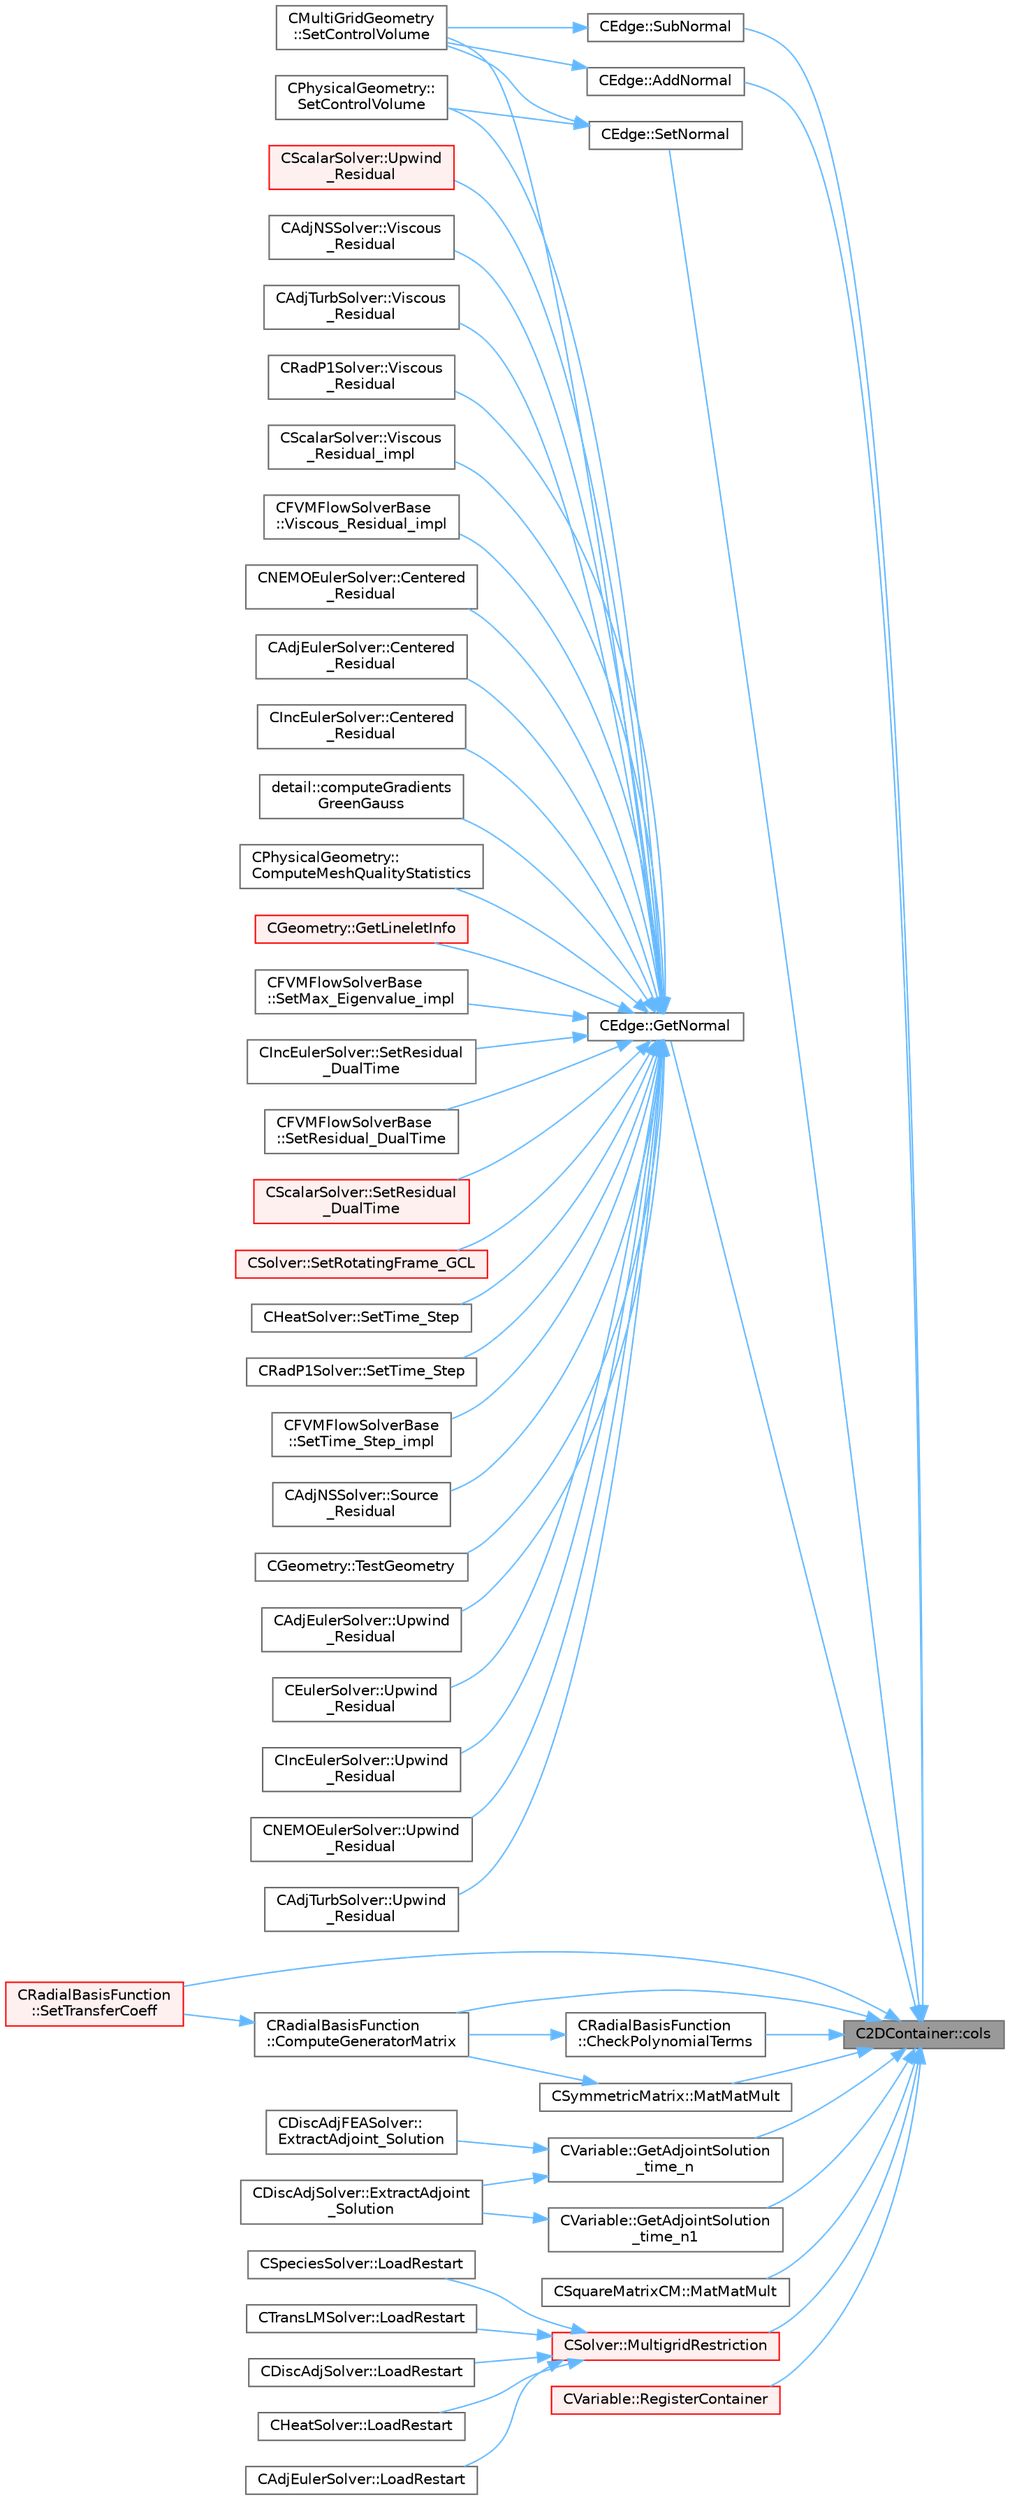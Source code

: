 digraph "C2DContainer::cols"
{
 // LATEX_PDF_SIZE
  bgcolor="transparent";
  edge [fontname=Helvetica,fontsize=10,labelfontname=Helvetica,labelfontsize=10];
  node [fontname=Helvetica,fontsize=10,shape=box,height=0.2,width=0.4];
  rankdir="RL";
  Node1 [id="Node000001",label="C2DContainer::cols",height=0.2,width=0.4,color="gray40", fillcolor="grey60", style="filled", fontcolor="black",tooltip=" "];
  Node1 -> Node2 [id="edge1_Node000001_Node000002",dir="back",color="steelblue1",style="solid",tooltip=" "];
  Node2 [id="Node000002",label="CEdge::AddNormal",height=0.2,width=0.4,color="grey40", fillcolor="white", style="filled",URL="$classCEdge.html#a28f124bbd97d3e0c97e213958830b165",tooltip="Add a vector to the normal vector of an edge."];
  Node2 -> Node3 [id="edge2_Node000002_Node000003",dir="back",color="steelblue1",style="solid",tooltip=" "];
  Node3 [id="Node000003",label="CMultiGridGeometry\l::SetControlVolume",height=0.2,width=0.4,color="grey40", fillcolor="white", style="filled",URL="$classCMultiGridGeometry.html#aa516893fc83e18269921b555a5e7da0c",tooltip="Set the edge structure of the agglomerated control volume."];
  Node1 -> Node4 [id="edge3_Node000001_Node000004",dir="back",color="steelblue1",style="solid",tooltip=" "];
  Node4 [id="Node000004",label="CRadialBasisFunction\l::CheckPolynomialTerms",height=0.2,width=0.4,color="grey40", fillcolor="white", style="filled",URL="$classCRadialBasisFunction.html#acb85b2dcb15592710a123cd6cc3b6318",tooltip="If the polynomial term is included in the interpolation, and the points lie on a plane,..."];
  Node4 -> Node5 [id="edge4_Node000004_Node000005",dir="back",color="steelblue1",style="solid",tooltip=" "];
  Node5 [id="Node000005",label="CRadialBasisFunction\l::ComputeGeneratorMatrix",height=0.2,width=0.4,color="grey40", fillcolor="white", style="filled",URL="$classCRadialBasisFunction.html#a2af4b57e0f1738a776fdcdcf1be79bf9",tooltip="Compute the RBF \"generator\" matrix with or without polynomial terms."];
  Node5 -> Node6 [id="edge5_Node000005_Node000006",dir="back",color="steelblue1",style="solid",tooltip=" "];
  Node6 [id="Node000006",label="CRadialBasisFunction\l::SetTransferCoeff",height=0.2,width=0.4,color="red", fillcolor="#FFF0F0", style="filled",URL="$classCRadialBasisFunction.html#a844247f08e8b5e91bbe6e08dd3830fea",tooltip="Set up transfer matrix defining relation between two meshes."];
  Node1 -> Node5 [id="edge6_Node000001_Node000005",dir="back",color="steelblue1",style="solid",tooltip=" "];
  Node1 -> Node8 [id="edge7_Node000001_Node000008",dir="back",color="steelblue1",style="solid",tooltip=" "];
  Node8 [id="Node000008",label="CVariable::GetAdjointSolution\l_time_n",height=0.2,width=0.4,color="grey40", fillcolor="white", style="filled",URL="$classCVariable.html#a8888a5b67d3f1d4320ec5d90c1a7b9db",tooltip=" "];
  Node8 -> Node9 [id="edge8_Node000008_Node000009",dir="back",color="steelblue1",style="solid",tooltip=" "];
  Node9 [id="Node000009",label="CDiscAdjFEASolver::\lExtractAdjoint_Solution",height=0.2,width=0.4,color="grey40", fillcolor="white", style="filled",URL="$classCDiscAdjFEASolver.html#a04c82d7de659c5882a0898bd4e73cdc2",tooltip="Sets the adjoint values of the input variables of the flow (+turb.) iteration after tape has been eva..."];
  Node8 -> Node10 [id="edge9_Node000008_Node000010",dir="back",color="steelblue1",style="solid",tooltip=" "];
  Node10 [id="Node000010",label="CDiscAdjSolver::ExtractAdjoint\l_Solution",height=0.2,width=0.4,color="grey40", fillcolor="white", style="filled",URL="$classCDiscAdjSolver.html#a197e13969a8007038486acaabc5902c8",tooltip="Sets the adjoint values of the input variables of the flow (+turb.) iteration after tape has been eva..."];
  Node1 -> Node11 [id="edge10_Node000001_Node000011",dir="back",color="steelblue1",style="solid",tooltip=" "];
  Node11 [id="Node000011",label="CVariable::GetAdjointSolution\l_time_n1",height=0.2,width=0.4,color="grey40", fillcolor="white", style="filled",URL="$classCVariable.html#a877dd26d6022099f794dd2db1bd8eb7c",tooltip=" "];
  Node11 -> Node10 [id="edge11_Node000011_Node000010",dir="back",color="steelblue1",style="solid",tooltip=" "];
  Node1 -> Node12 [id="edge12_Node000001_Node000012",dir="back",color="steelblue1",style="solid",tooltip=" "];
  Node12 [id="Node000012",label="CEdge::GetNormal",height=0.2,width=0.4,color="grey40", fillcolor="white", style="filled",URL="$classCEdge.html#a4ace970590e47bd39ea5780c3e0e2037",tooltip="Copy the the normal vector of a face."];
  Node12 -> Node13 [id="edge13_Node000012_Node000013",dir="back",color="steelblue1",style="solid",tooltip=" "];
  Node13 [id="Node000013",label="CNEMOEulerSolver::Centered\l_Residual",height=0.2,width=0.4,color="grey40", fillcolor="white", style="filled",URL="$classCNEMOEulerSolver.html#a7765314bdcc7440ec4b1826ab6cf16f3",tooltip="Compute the spatial integration using a centered scheme."];
  Node12 -> Node14 [id="edge14_Node000012_Node000014",dir="back",color="steelblue1",style="solid",tooltip=" "];
  Node14 [id="Node000014",label="CAdjEulerSolver::Centered\l_Residual",height=0.2,width=0.4,color="grey40", fillcolor="white", style="filled",URL="$classCAdjEulerSolver.html#a30bdc57d4bd18b22b3f07772f5ea8a99",tooltip="Compute the spatial integration using a centered scheme for the adjoint equations."];
  Node12 -> Node15 [id="edge15_Node000012_Node000015",dir="back",color="steelblue1",style="solid",tooltip=" "];
  Node15 [id="Node000015",label="CIncEulerSolver::Centered\l_Residual",height=0.2,width=0.4,color="grey40", fillcolor="white", style="filled",URL="$classCIncEulerSolver.html#a80e45f4af7302e9334c8663f9e3ae88b",tooltip="Compute the spatial integration using a centered scheme."];
  Node12 -> Node16 [id="edge16_Node000012_Node000016",dir="back",color="steelblue1",style="solid",tooltip=" "];
  Node16 [id="Node000016",label="detail::computeGradients\lGreenGauss",height=0.2,width=0.4,color="grey40", fillcolor="white", style="filled",URL="$group__FvmAlgos.html#ga031dfb21c1777c986ae93d716ec4568b",tooltip="Compute the gradient of a field using the Green-Gauss theorem."];
  Node12 -> Node17 [id="edge17_Node000012_Node000017",dir="back",color="steelblue1",style="solid",tooltip=" "];
  Node17 [id="Node000017",label="CPhysicalGeometry::\lComputeMeshQualityStatistics",height=0.2,width=0.4,color="grey40", fillcolor="white", style="filled",URL="$classCPhysicalGeometry.html#a7cb41549dc077f561b34e1595847a3c0",tooltip="Compute 3 grid quality metrics: orthogonality angle, dual cell aspect ratio, and dual cell volume rat..."];
  Node12 -> Node18 [id="edge18_Node000012_Node000018",dir="back",color="steelblue1",style="solid",tooltip=" "];
  Node18 [id="Node000018",label="CGeometry::GetLineletInfo",height=0.2,width=0.4,color="red", fillcolor="#FFF0F0", style="filled",URL="$classCGeometry.html#ae1e8531f66b9d9fa0d87eae099130df3",tooltip="Get the linelet definition, this function computes the linelets if that has not been done yet."];
  Node12 -> Node26 [id="edge19_Node000012_Node000026",dir="back",color="steelblue1",style="solid",tooltip=" "];
  Node26 [id="Node000026",label="CPhysicalGeometry::\lSetControlVolume",height=0.2,width=0.4,color="grey40", fillcolor="white", style="filled",URL="$classCPhysicalGeometry.html#a0111aae7c2041c5c58b183bd337cdee6",tooltip="Set the edge structure of the control volume."];
  Node12 -> Node3 [id="edge20_Node000012_Node000003",dir="back",color="steelblue1",style="solid",tooltip=" "];
  Node12 -> Node27 [id="edge21_Node000012_Node000027",dir="back",color="steelblue1",style="solid",tooltip=" "];
  Node27 [id="Node000027",label="CFVMFlowSolverBase\l::SetMax_Eigenvalue_impl",height=0.2,width=0.4,color="grey40", fillcolor="white", style="filled",URL="$classCFVMFlowSolverBase.html#adc3a96a8ca25902058864c18b533192d",tooltip="Compute the max eigenvalue, gemeric implementation."];
  Node12 -> Node28 [id="edge22_Node000012_Node000028",dir="back",color="steelblue1",style="solid",tooltip=" "];
  Node28 [id="Node000028",label="CIncEulerSolver::SetResidual\l_DualTime",height=0.2,width=0.4,color="grey40", fillcolor="white", style="filled",URL="$classCIncEulerSolver.html#a0c0d199f63e6858f295f8fbe800fc3bb",tooltip="Set the total residual adding the term that comes from the Dual Time Strategy."];
  Node12 -> Node29 [id="edge23_Node000012_Node000029",dir="back",color="steelblue1",style="solid",tooltip=" "];
  Node29 [id="Node000029",label="CFVMFlowSolverBase\l::SetResidual_DualTime",height=0.2,width=0.4,color="grey40", fillcolor="white", style="filled",URL="$classCFVMFlowSolverBase.html#afb95cb0aa636a2fbeb30b63314827691",tooltip="Set the total residual adding the term that comes from the Dual Time Strategy."];
  Node12 -> Node30 [id="edge24_Node000012_Node000030",dir="back",color="steelblue1",style="solid",tooltip=" "];
  Node30 [id="Node000030",label="CScalarSolver::SetResidual\l_DualTime",height=0.2,width=0.4,color="red", fillcolor="#FFF0F0", style="filled",URL="$classCScalarSolver.html#a1fe2b75e493aa743e0979110dea34caf",tooltip="Set the total residual adding the term that comes from the Dual Time-Stepping Strategy."];
  Node12 -> Node32 [id="edge25_Node000012_Node000032",dir="back",color="steelblue1",style="solid",tooltip=" "];
  Node32 [id="Node000032",label="CSolver::SetRotatingFrame_GCL",height=0.2,width=0.4,color="red", fillcolor="#FFF0F0", style="filled",URL="$classCSolver.html#a12b6394ab7881167d168b3d2aa3a1fc7",tooltip="Set Value of the residual due to the Geometric Conservation Law (GCL) for steady rotating frame probl..."];
  Node12 -> Node34 [id="edge26_Node000012_Node000034",dir="back",color="steelblue1",style="solid",tooltip=" "];
  Node34 [id="Node000034",label="CHeatSolver::SetTime_Step",height=0.2,width=0.4,color="grey40", fillcolor="white", style="filled",URL="$classCHeatSolver.html#a46a94222146629b60daac7226d0099c0",tooltip="A virtual member."];
  Node12 -> Node35 [id="edge27_Node000012_Node000035",dir="back",color="steelblue1",style="solid",tooltip=" "];
  Node35 [id="Node000035",label="CRadP1Solver::SetTime_Step",height=0.2,width=0.4,color="grey40", fillcolor="white", style="filled",URL="$classCRadP1Solver.html#a6368d3843e2536f86b86dd746f7e1033",tooltip="Compute the time step for solving the Radiation P1 equation."];
  Node12 -> Node36 [id="edge28_Node000012_Node000036",dir="back",color="steelblue1",style="solid",tooltip=" "];
  Node36 [id="Node000036",label="CFVMFlowSolverBase\l::SetTime_Step_impl",height=0.2,width=0.4,color="grey40", fillcolor="white", style="filled",URL="$classCFVMFlowSolverBase.html#aceafd6d8a3ef6e189711df90c7dbe38e",tooltip="Generic implementation to compute the time step based on CFL and conv/visc eigenvalues."];
  Node12 -> Node37 [id="edge29_Node000012_Node000037",dir="back",color="steelblue1",style="solid",tooltip=" "];
  Node37 [id="Node000037",label="CAdjNSSolver::Source\l_Residual",height=0.2,width=0.4,color="grey40", fillcolor="white", style="filled",URL="$classCAdjNSSolver.html#a3f7289e94076471c23e53da293b69645",tooltip="Source term computation."];
  Node12 -> Node38 [id="edge30_Node000012_Node000038",dir="back",color="steelblue1",style="solid",tooltip=" "];
  Node38 [id="Node000038",label="CGeometry::TestGeometry",height=0.2,width=0.4,color="grey40", fillcolor="white", style="filled",URL="$classCGeometry.html#a1fca01cf9d5137395f1d87514419526b",tooltip="Create a file for testing the geometry."];
  Node12 -> Node39 [id="edge31_Node000012_Node000039",dir="back",color="steelblue1",style="solid",tooltip=" "];
  Node39 [id="Node000039",label="CAdjEulerSolver::Upwind\l_Residual",height=0.2,width=0.4,color="grey40", fillcolor="white", style="filled",URL="$classCAdjEulerSolver.html#a27f05ad7c19b238efda73a2866c4b9b7",tooltip="Compute the spatial integration using a upwind scheme."];
  Node12 -> Node40 [id="edge32_Node000012_Node000040",dir="back",color="steelblue1",style="solid",tooltip=" "];
  Node40 [id="Node000040",label="CEulerSolver::Upwind\l_Residual",height=0.2,width=0.4,color="grey40", fillcolor="white", style="filled",URL="$classCEulerSolver.html#aa9729921eed9546daca6ca891ad2a9bb",tooltip="Compute the spatial integration using a upwind scheme."];
  Node12 -> Node41 [id="edge33_Node000012_Node000041",dir="back",color="steelblue1",style="solid",tooltip=" "];
  Node41 [id="Node000041",label="CIncEulerSolver::Upwind\l_Residual",height=0.2,width=0.4,color="grey40", fillcolor="white", style="filled",URL="$classCIncEulerSolver.html#aa1a06c3eef34a7f82f5bca304d563b4a",tooltip="Compute the spatial integration using a upwind scheme."];
  Node12 -> Node42 [id="edge34_Node000012_Node000042",dir="back",color="steelblue1",style="solid",tooltip=" "];
  Node42 [id="Node000042",label="CNEMOEulerSolver::Upwind\l_Residual",height=0.2,width=0.4,color="grey40", fillcolor="white", style="filled",URL="$classCNEMOEulerSolver.html#a427284b43fbe1f9c373096cc4bbe5781",tooltip="Compute the spatial integration using a upwind scheme."];
  Node12 -> Node43 [id="edge35_Node000012_Node000043",dir="back",color="steelblue1",style="solid",tooltip=" "];
  Node43 [id="Node000043",label="CAdjTurbSolver::Upwind\l_Residual",height=0.2,width=0.4,color="grey40", fillcolor="white", style="filled",URL="$classCAdjTurbSolver.html#a35c455d0c7d407c79fc7e789812bd020",tooltip="Compute the spatial integration using a upwind scheme."];
  Node12 -> Node44 [id="edge36_Node000012_Node000044",dir="back",color="steelblue1",style="solid",tooltip=" "];
  Node44 [id="Node000044",label="CScalarSolver::Upwind\l_Residual",height=0.2,width=0.4,color="red", fillcolor="#FFF0F0", style="filled",URL="$classCScalarSolver.html#a7a5250679bf3984b0e9b1a2d9641936f",tooltip="Compute the spatial integration using a upwind scheme."];
  Node12 -> Node46 [id="edge37_Node000012_Node000046",dir="back",color="steelblue1",style="solid",tooltip=" "];
  Node46 [id="Node000046",label="CAdjNSSolver::Viscous\l_Residual",height=0.2,width=0.4,color="grey40", fillcolor="white", style="filled",URL="$classCAdjNSSolver.html#a87064a324dd57b715155f405fc0804fc",tooltip="Compute the viscous residuals for the adjoint equation."];
  Node12 -> Node47 [id="edge38_Node000012_Node000047",dir="back",color="steelblue1",style="solid",tooltip=" "];
  Node47 [id="Node000047",label="CAdjTurbSolver::Viscous\l_Residual",height=0.2,width=0.4,color="grey40", fillcolor="white", style="filled",URL="$classCAdjTurbSolver.html#a7a5247a1cc0a32dd690fc4881fadd999",tooltip="Compute the viscous residuals for the turbulent adjoint equation."];
  Node12 -> Node48 [id="edge39_Node000012_Node000048",dir="back",color="steelblue1",style="solid",tooltip=" "];
  Node48 [id="Node000048",label="CRadP1Solver::Viscous\l_Residual",height=0.2,width=0.4,color="grey40", fillcolor="white", style="filled",URL="$classCRadP1Solver.html#a63240e4981e0dcb2963799c9aada11f4",tooltip="Compute the viscous residuals for the turbulent equation."];
  Node12 -> Node49 [id="edge40_Node000012_Node000049",dir="back",color="steelblue1",style="solid",tooltip=" "];
  Node49 [id="Node000049",label="CScalarSolver::Viscous\l_Residual_impl",height=0.2,width=0.4,color="grey40", fillcolor="white", style="filled",URL="$classCScalarSolver.html#a475526431776d89e1749cb7792e7e89c",tooltip="Compute the viscous flux for the scalar equation at a particular edge."];
  Node12 -> Node50 [id="edge41_Node000012_Node000050",dir="back",color="steelblue1",style="solid",tooltip=" "];
  Node50 [id="Node000050",label="CFVMFlowSolverBase\l::Viscous_Residual_impl",height=0.2,width=0.4,color="grey40", fillcolor="white", style="filled",URL="$classCFVMFlowSolverBase.html#a9d3a7c4b5b3ddb9e893e45b27610a472",tooltip=" "];
  Node1 -> Node51 [id="edge42_Node000001_Node000051",dir="back",color="steelblue1",style="solid",tooltip=" "];
  Node51 [id="Node000051",label="CSquareMatrixCM::MatMatMult",height=0.2,width=0.4,color="grey40", fillcolor="white", style="filled",URL="$classCSquareMatrixCM.html#ab3772833a65cff0dd43c28d81bd55d17",tooltip="Function, which carries out the matrix produc of the current matrix with mat_in and stores the result..."];
  Node1 -> Node52 [id="edge43_Node000001_Node000052",dir="back",color="steelblue1",style="solid",tooltip=" "];
  Node52 [id="Node000052",label="CSymmetricMatrix::MatMatMult",height=0.2,width=0.4,color="grey40", fillcolor="white", style="filled",URL="$classCSymmetricMatrix.html#aaf18d5329bf4959d6000c3a5cf2f65b3",tooltip=" "];
  Node52 -> Node5 [id="edge44_Node000052_Node000005",dir="back",color="steelblue1",style="solid",tooltip=" "];
  Node1 -> Node53 [id="edge45_Node000001_Node000053",dir="back",color="steelblue1",style="solid",tooltip=" "];
  Node53 [id="Node000053",label="CSolver::MultigridRestriction",height=0.2,width=0.4,color="red", fillcolor="#FFF0F0", style="filled",URL="$classCSolver.html#ac9a98c784f8475134d597a8ccdcebe46",tooltip="Interpolate variables to a coarser grid level."];
  Node53 -> Node54 [id="edge46_Node000053_Node000054",dir="back",color="steelblue1",style="solid",tooltip=" "];
  Node54 [id="Node000054",label="CAdjEulerSolver::LoadRestart",height=0.2,width=0.4,color="grey40", fillcolor="white", style="filled",URL="$classCAdjEulerSolver.html#a4bc9fada01b433e9194d4c0d67adbbbd",tooltip="Load a solution from a restart file."];
  Node53 -> Node55 [id="edge47_Node000053_Node000055",dir="back",color="steelblue1",style="solid",tooltip=" "];
  Node55 [id="Node000055",label="CSpeciesSolver::LoadRestart",height=0.2,width=0.4,color="grey40", fillcolor="white", style="filled",URL="$classCSpeciesSolver.html#a40ecea72824a266fcda6347d08a4fcea",tooltip="Load a solution from a restart file."];
  Node53 -> Node56 [id="edge48_Node000053_Node000056",dir="back",color="steelblue1",style="solid",tooltip=" "];
  Node56 [id="Node000056",label="CTransLMSolver::LoadRestart",height=0.2,width=0.4,color="grey40", fillcolor="white", style="filled",URL="$classCTransLMSolver.html#ab6989abf9b51cfb0b243b1bf98b48a16",tooltip="Load a solution from a restart file."];
  Node53 -> Node57 [id="edge49_Node000053_Node000057",dir="back",color="steelblue1",style="solid",tooltip=" "];
  Node57 [id="Node000057",label="CDiscAdjSolver::LoadRestart",height=0.2,width=0.4,color="grey40", fillcolor="white", style="filled",URL="$classCDiscAdjSolver.html#adc04ad9d81d8669d0accabe899bdb39d",tooltip="Load a solution from a restart file."];
  Node53 -> Node58 [id="edge50_Node000053_Node000058",dir="back",color="steelblue1",style="solid",tooltip=" "];
  Node58 [id="Node000058",label="CHeatSolver::LoadRestart",height=0.2,width=0.4,color="grey40", fillcolor="white", style="filled",URL="$classCHeatSolver.html#a0cc2cf63a1cd34b15be77cf3233beaae",tooltip="Load a solution from a restart file."];
  Node1 -> Node64 [id="edge51_Node000001_Node000064",dir="back",color="steelblue1",style="solid",tooltip=" "];
  Node64 [id="Node000064",label="CVariable::RegisterContainer",height=0.2,width=0.4,color="red", fillcolor="#FFF0F0", style="filled",URL="$classCVariable.html#af1541ca69d90ce4edb06d587b3295504",tooltip=" "];
  Node1 -> Node74 [id="edge52_Node000001_Node000074",dir="back",color="steelblue1",style="solid",tooltip=" "];
  Node74 [id="Node000074",label="CEdge::SetNormal",height=0.2,width=0.4,color="grey40", fillcolor="white", style="filled",URL="$classCEdge.html#a078a7a2aca98f87699e09107f1833630",tooltip="Set the normal vector of an edge."];
  Node74 -> Node26 [id="edge53_Node000074_Node000026",dir="back",color="steelblue1",style="solid",tooltip=" "];
  Node74 -> Node3 [id="edge54_Node000074_Node000003",dir="back",color="steelblue1",style="solid",tooltip=" "];
  Node1 -> Node6 [id="edge55_Node000001_Node000006",dir="back",color="steelblue1",style="solid",tooltip=" "];
  Node1 -> Node75 [id="edge56_Node000001_Node000075",dir="back",color="steelblue1",style="solid",tooltip=" "];
  Node75 [id="Node000075",label="CEdge::SubNormal",height=0.2,width=0.4,color="grey40", fillcolor="white", style="filled",URL="$classCEdge.html#a4429859a165984bda9667b9449e6bed9",tooltip="Subtract a vector to the normal vector of an edge."];
  Node75 -> Node3 [id="edge57_Node000075_Node000003",dir="back",color="steelblue1",style="solid",tooltip=" "];
}
